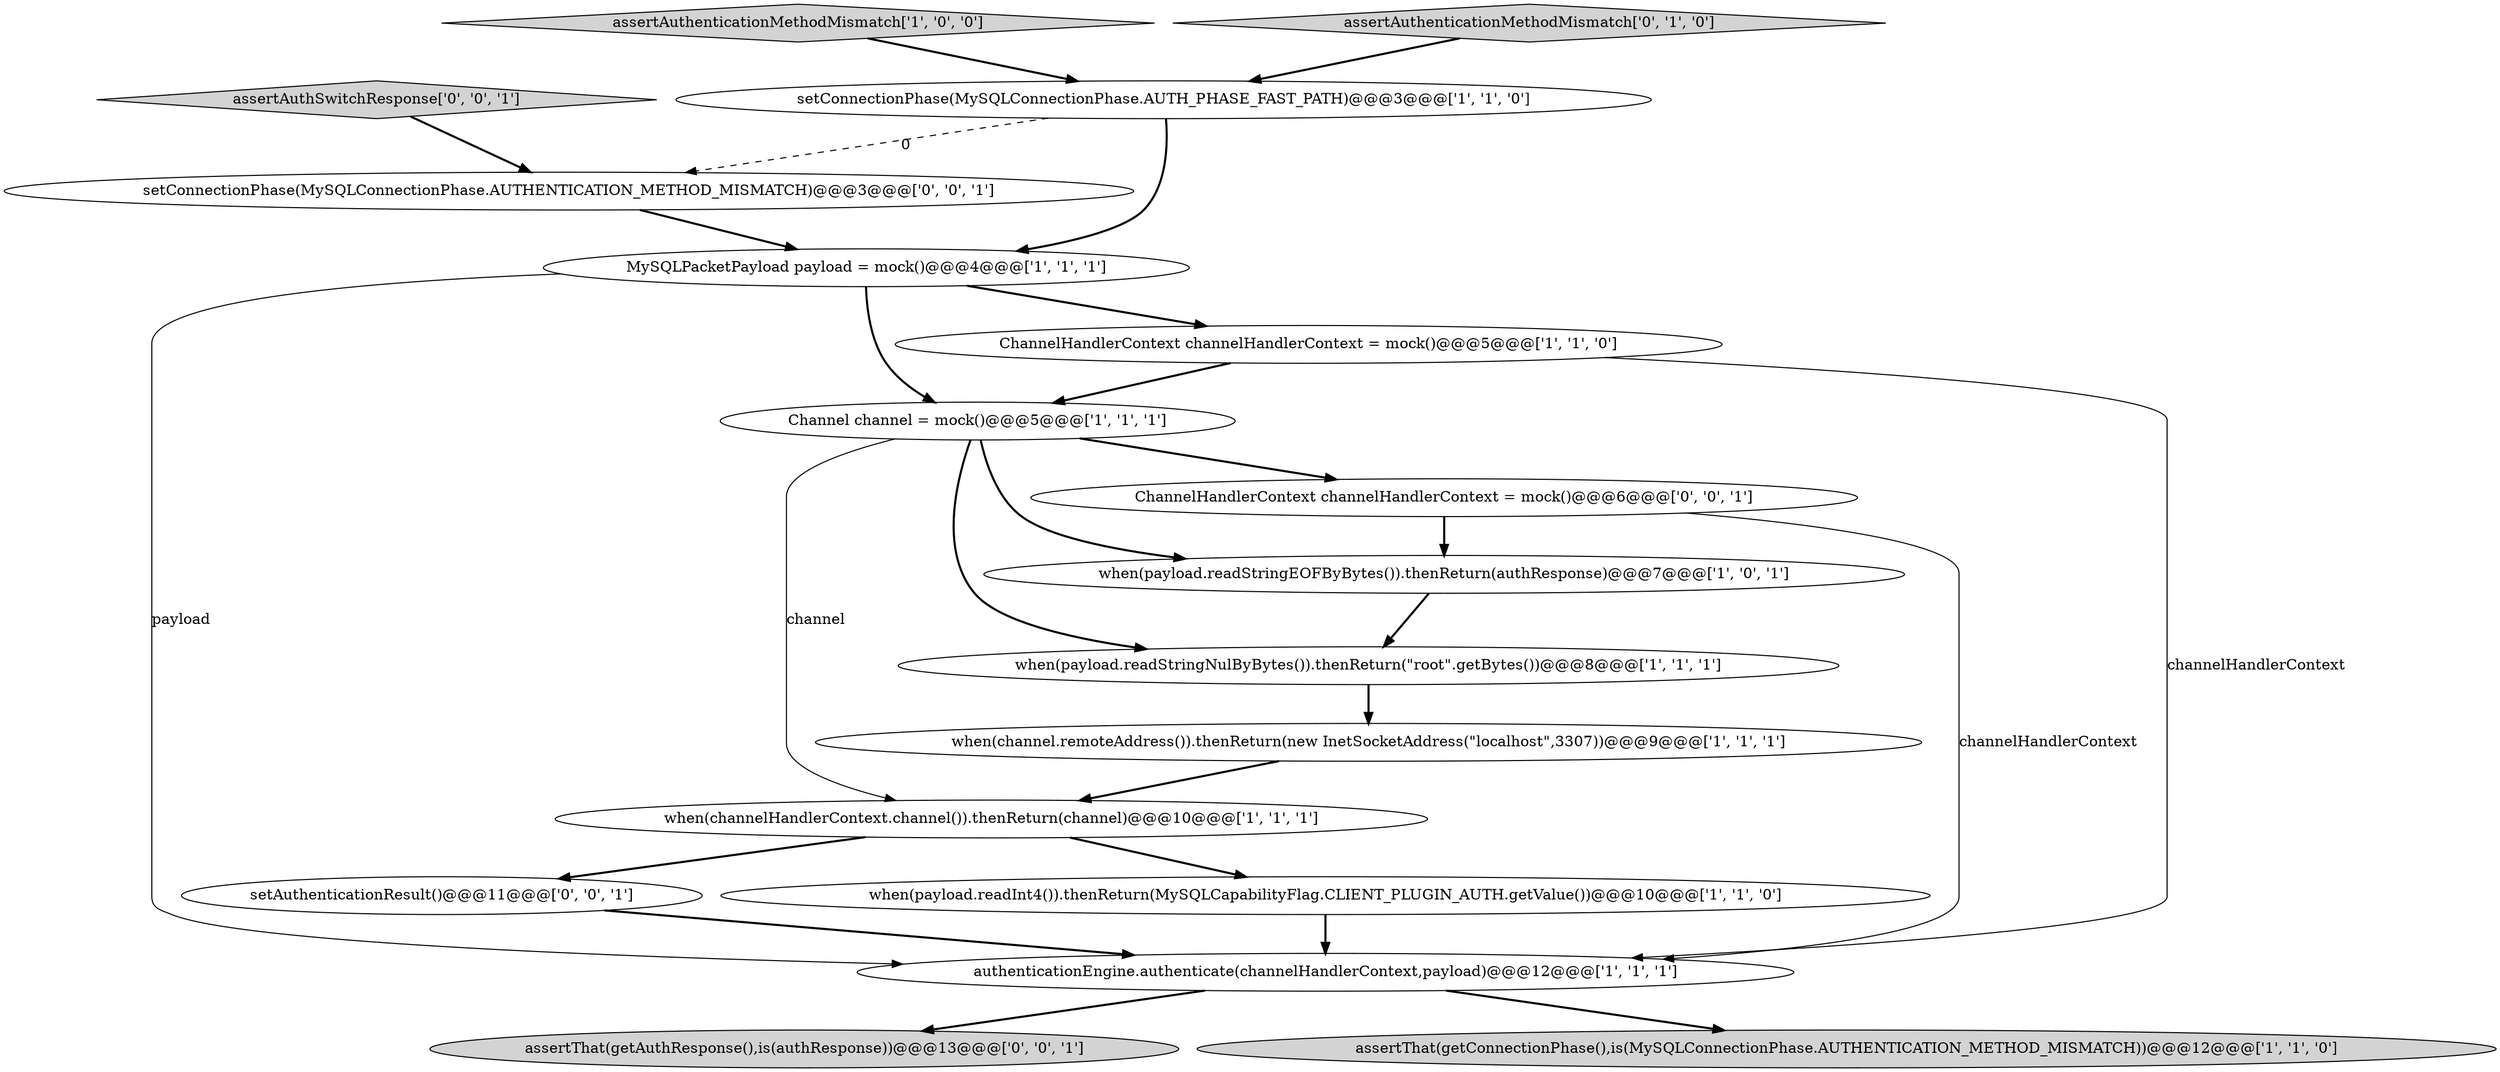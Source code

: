 digraph {
4 [style = filled, label = "Channel channel = mock()@@@5@@@['1', '1', '1']", fillcolor = white, shape = ellipse image = "AAA0AAABBB1BBB"];
11 [style = filled, label = "assertAuthenticationMethodMismatch['1', '0', '0']", fillcolor = lightgray, shape = diamond image = "AAA0AAABBB1BBB"];
15 [style = filled, label = "assertThat(getAuthResponse(),is(authResponse))@@@13@@@['0', '0', '1']", fillcolor = lightgray, shape = ellipse image = "AAA0AAABBB3BBB"];
6 [style = filled, label = "MySQLPacketPayload payload = mock()@@@4@@@['1', '1', '1']", fillcolor = white, shape = ellipse image = "AAA0AAABBB1BBB"];
9 [style = filled, label = "when(channelHandlerContext.channel()).thenReturn(channel)@@@10@@@['1', '1', '1']", fillcolor = white, shape = ellipse image = "AAA0AAABBB1BBB"];
10 [style = filled, label = "when(payload.readStringEOFByBytes()).thenReturn(authResponse)@@@7@@@['1', '0', '1']", fillcolor = white, shape = ellipse image = "AAA0AAABBB1BBB"];
8 [style = filled, label = "when(channel.remoteAddress()).thenReturn(new InetSocketAddress(\"localhost\",3307))@@@9@@@['1', '1', '1']", fillcolor = white, shape = ellipse image = "AAA0AAABBB1BBB"];
12 [style = filled, label = "assertAuthenticationMethodMismatch['0', '1', '0']", fillcolor = lightgray, shape = diamond image = "AAA0AAABBB2BBB"];
13 [style = filled, label = "ChannelHandlerContext channelHandlerContext = mock()@@@6@@@['0', '0', '1']", fillcolor = white, shape = ellipse image = "AAA0AAABBB3BBB"];
16 [style = filled, label = "setConnectionPhase(MySQLConnectionPhase.AUTHENTICATION_METHOD_MISMATCH)@@@3@@@['0', '0', '1']", fillcolor = white, shape = ellipse image = "AAA0AAABBB3BBB"];
17 [style = filled, label = "assertAuthSwitchResponse['0', '0', '1']", fillcolor = lightgray, shape = diamond image = "AAA0AAABBB3BBB"];
3 [style = filled, label = "authenticationEngine.authenticate(channelHandlerContext,payload)@@@12@@@['1', '1', '1']", fillcolor = white, shape = ellipse image = "AAA0AAABBB1BBB"];
1 [style = filled, label = "ChannelHandlerContext channelHandlerContext = mock()@@@5@@@['1', '1', '0']", fillcolor = white, shape = ellipse image = "AAA0AAABBB1BBB"];
5 [style = filled, label = "assertThat(getConnectionPhase(),is(MySQLConnectionPhase.AUTHENTICATION_METHOD_MISMATCH))@@@12@@@['1', '1', '0']", fillcolor = lightgray, shape = ellipse image = "AAA0AAABBB1BBB"];
2 [style = filled, label = "when(payload.readInt4()).thenReturn(MySQLCapabilityFlag.CLIENT_PLUGIN_AUTH.getValue())@@@10@@@['1', '1', '0']", fillcolor = white, shape = ellipse image = "AAA0AAABBB1BBB"];
0 [style = filled, label = "setConnectionPhase(MySQLConnectionPhase.AUTH_PHASE_FAST_PATH)@@@3@@@['1', '1', '0']", fillcolor = white, shape = ellipse image = "AAA0AAABBB1BBB"];
7 [style = filled, label = "when(payload.readStringNulByBytes()).thenReturn(\"root\".getBytes())@@@8@@@['1', '1', '1']", fillcolor = white, shape = ellipse image = "AAA0AAABBB1BBB"];
14 [style = filled, label = "setAuthenticationResult()@@@11@@@['0', '0', '1']", fillcolor = white, shape = ellipse image = "AAA0AAABBB3BBB"];
4->10 [style = bold, label=""];
13->10 [style = bold, label=""];
14->3 [style = bold, label=""];
1->4 [style = bold, label=""];
13->3 [style = solid, label="channelHandlerContext"];
0->6 [style = bold, label=""];
9->2 [style = bold, label=""];
16->6 [style = bold, label=""];
2->3 [style = bold, label=""];
4->13 [style = bold, label=""];
0->16 [style = dashed, label="0"];
6->3 [style = solid, label="payload"];
3->15 [style = bold, label=""];
7->8 [style = bold, label=""];
12->0 [style = bold, label=""];
10->7 [style = bold, label=""];
4->7 [style = bold, label=""];
6->1 [style = bold, label=""];
6->4 [style = bold, label=""];
4->9 [style = solid, label="channel"];
3->5 [style = bold, label=""];
11->0 [style = bold, label=""];
8->9 [style = bold, label=""];
9->14 [style = bold, label=""];
1->3 [style = solid, label="channelHandlerContext"];
17->16 [style = bold, label=""];
}
